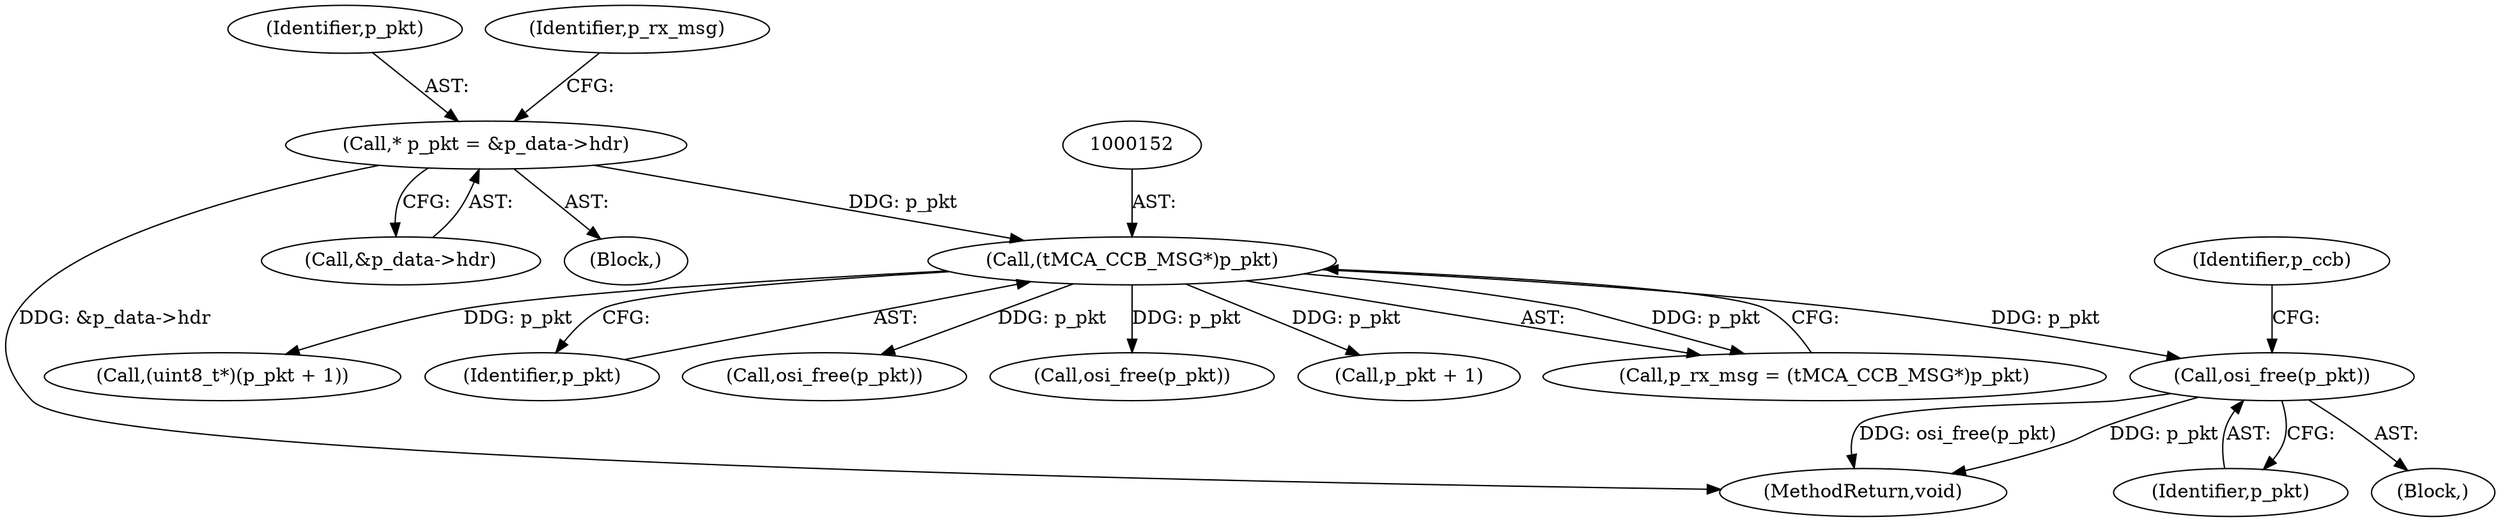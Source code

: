 digraph "0_Android_5216e6120160b28d76e9ee4dff9995e772647511@API" {
"1000741" [label="(Call,osi_free(p_pkt))"];
"1000151" [label="(Call,(tMCA_CCB_MSG*)p_pkt)"];
"1000117" [label="(Call,* p_pkt = &p_data->hdr)"];
"1000349" [label="(Call,osi_free(p_pkt))"];
"1000742" [label="(Identifier,p_pkt)"];
"1000115" [label="(Block,)"];
"1000117" [label="(Call,* p_pkt = &p_data->hdr)"];
"1000159" [label="(Call,p_pkt + 1)"];
"1000118" [label="(Identifier,p_pkt)"];
"1000149" [label="(Call,p_rx_msg = (tMCA_CCB_MSG*)p_pkt)"];
"1000129" [label="(Identifier,p_rx_msg)"];
"1000741" [label="(Call,osi_free(p_pkt))"];
"1000119" [label="(Call,&p_data->hdr)"];
"1000157" [label="(Call,(uint8_t*)(p_pkt + 1))"];
"1000760" [label="(MethodReturn,void)"];
"1000153" [label="(Identifier,p_pkt)"];
"1000740" [label="(Block,)"];
"1000151" [label="(Call,(tMCA_CCB_MSG*)p_pkt)"];
"1000745" [label="(Identifier,p_ccb)"];
"1000758" [label="(Call,osi_free(p_pkt))"];
"1000741" -> "1000740"  [label="AST: "];
"1000741" -> "1000742"  [label="CFG: "];
"1000742" -> "1000741"  [label="AST: "];
"1000745" -> "1000741"  [label="CFG: "];
"1000741" -> "1000760"  [label="DDG: p_pkt"];
"1000741" -> "1000760"  [label="DDG: osi_free(p_pkt)"];
"1000151" -> "1000741"  [label="DDG: p_pkt"];
"1000151" -> "1000149"  [label="AST: "];
"1000151" -> "1000153"  [label="CFG: "];
"1000152" -> "1000151"  [label="AST: "];
"1000153" -> "1000151"  [label="AST: "];
"1000149" -> "1000151"  [label="CFG: "];
"1000151" -> "1000149"  [label="DDG: p_pkt"];
"1000117" -> "1000151"  [label="DDG: p_pkt"];
"1000151" -> "1000157"  [label="DDG: p_pkt"];
"1000151" -> "1000159"  [label="DDG: p_pkt"];
"1000151" -> "1000349"  [label="DDG: p_pkt"];
"1000151" -> "1000758"  [label="DDG: p_pkt"];
"1000117" -> "1000115"  [label="AST: "];
"1000117" -> "1000119"  [label="CFG: "];
"1000118" -> "1000117"  [label="AST: "];
"1000119" -> "1000117"  [label="AST: "];
"1000129" -> "1000117"  [label="CFG: "];
"1000117" -> "1000760"  [label="DDG: &p_data->hdr"];
}
